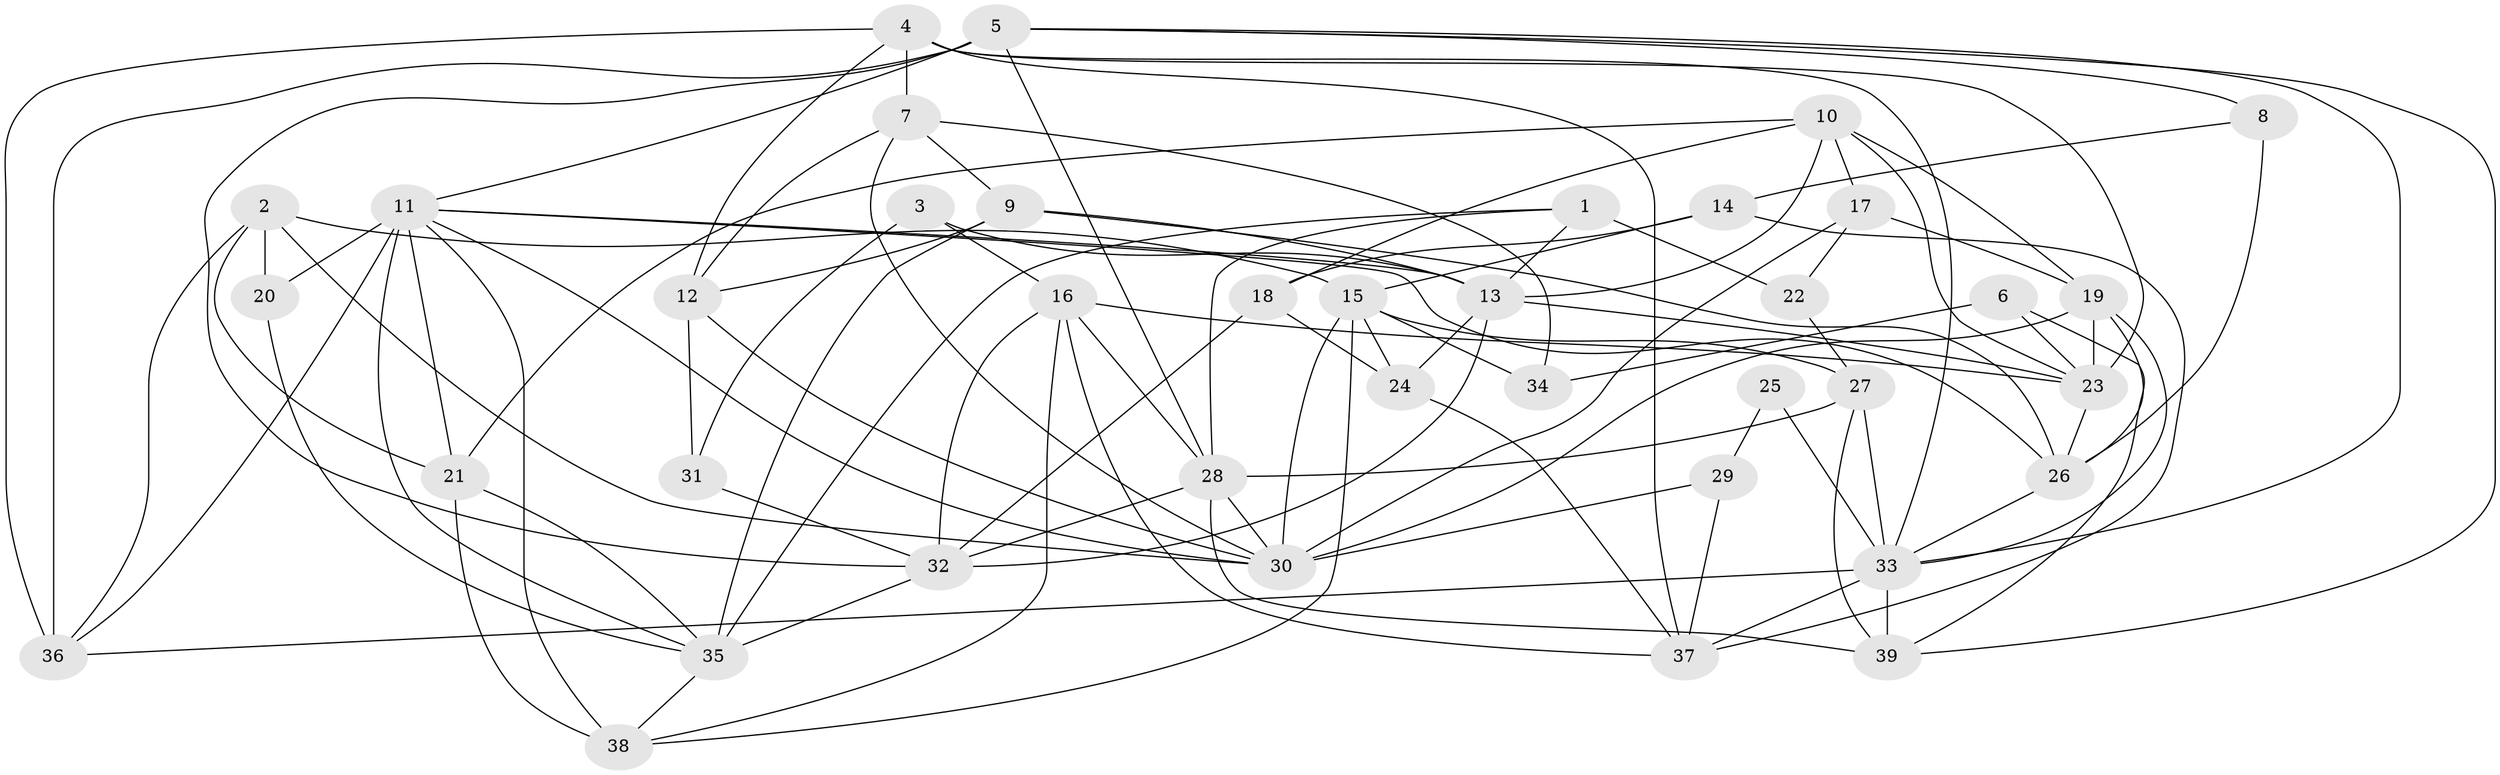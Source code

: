 // original degree distribution, {5: 0.14285714285714285, 4: 0.3246753246753247, 3: 0.2727272727272727, 7: 0.025974025974025976, 6: 0.09090909090909091, 8: 0.025974025974025976, 2: 0.11688311688311688}
// Generated by graph-tools (version 1.1) at 2025/02/03/09/25 03:02:12]
// undirected, 39 vertices, 102 edges
graph export_dot {
graph [start="1"]
  node [color=gray90,style=filled];
  1;
  2;
  3;
  4;
  5;
  6;
  7;
  8;
  9;
  10;
  11;
  12;
  13;
  14;
  15;
  16;
  17;
  18;
  19;
  20;
  21;
  22;
  23;
  24;
  25;
  26;
  27;
  28;
  29;
  30;
  31;
  32;
  33;
  34;
  35;
  36;
  37;
  38;
  39;
  1 -- 13 [weight=1.0];
  1 -- 22 [weight=2.0];
  1 -- 28 [weight=1.0];
  1 -- 35 [weight=1.0];
  2 -- 15 [weight=1.0];
  2 -- 20 [weight=1.0];
  2 -- 21 [weight=1.0];
  2 -- 30 [weight=1.0];
  2 -- 36 [weight=1.0];
  3 -- 13 [weight=1.0];
  3 -- 16 [weight=1.0];
  3 -- 31 [weight=1.0];
  4 -- 7 [weight=2.0];
  4 -- 12 [weight=1.0];
  4 -- 23 [weight=1.0];
  4 -- 33 [weight=1.0];
  4 -- 36 [weight=2.0];
  4 -- 37 [weight=1.0];
  5 -- 8 [weight=1.0];
  5 -- 11 [weight=1.0];
  5 -- 28 [weight=1.0];
  5 -- 32 [weight=2.0];
  5 -- 33 [weight=1.0];
  5 -- 36 [weight=2.0];
  5 -- 39 [weight=1.0];
  6 -- 23 [weight=1.0];
  6 -- 34 [weight=1.0];
  6 -- 39 [weight=1.0];
  7 -- 9 [weight=1.0];
  7 -- 12 [weight=1.0];
  7 -- 30 [weight=1.0];
  7 -- 34 [weight=2.0];
  8 -- 14 [weight=1.0];
  8 -- 26 [weight=1.0];
  9 -- 12 [weight=1.0];
  9 -- 13 [weight=1.0];
  9 -- 26 [weight=1.0];
  9 -- 35 [weight=2.0];
  10 -- 13 [weight=1.0];
  10 -- 17 [weight=1.0];
  10 -- 18 [weight=1.0];
  10 -- 19 [weight=1.0];
  10 -- 21 [weight=1.0];
  10 -- 23 [weight=1.0];
  11 -- 13 [weight=1.0];
  11 -- 20 [weight=1.0];
  11 -- 21 [weight=1.0];
  11 -- 26 [weight=1.0];
  11 -- 30 [weight=1.0];
  11 -- 35 [weight=1.0];
  11 -- 36 [weight=1.0];
  11 -- 38 [weight=1.0];
  12 -- 30 [weight=1.0];
  12 -- 31 [weight=1.0];
  13 -- 23 [weight=1.0];
  13 -- 24 [weight=1.0];
  13 -- 32 [weight=1.0];
  14 -- 15 [weight=1.0];
  14 -- 18 [weight=1.0];
  14 -- 37 [weight=1.0];
  15 -- 24 [weight=1.0];
  15 -- 27 [weight=1.0];
  15 -- 30 [weight=1.0];
  15 -- 34 [weight=1.0];
  15 -- 38 [weight=1.0];
  16 -- 23 [weight=1.0];
  16 -- 28 [weight=1.0];
  16 -- 32 [weight=1.0];
  16 -- 37 [weight=1.0];
  16 -- 38 [weight=1.0];
  17 -- 19 [weight=1.0];
  17 -- 22 [weight=1.0];
  17 -- 30 [weight=1.0];
  18 -- 24 [weight=1.0];
  18 -- 32 [weight=2.0];
  19 -- 23 [weight=2.0];
  19 -- 26 [weight=1.0];
  19 -- 30 [weight=1.0];
  19 -- 33 [weight=1.0];
  20 -- 35 [weight=1.0];
  21 -- 35 [weight=1.0];
  21 -- 38 [weight=2.0];
  22 -- 27 [weight=1.0];
  23 -- 26 [weight=1.0];
  24 -- 37 [weight=1.0];
  25 -- 29 [weight=1.0];
  25 -- 33 [weight=2.0];
  26 -- 33 [weight=1.0];
  27 -- 28 [weight=1.0];
  27 -- 33 [weight=1.0];
  27 -- 39 [weight=1.0];
  28 -- 30 [weight=1.0];
  28 -- 32 [weight=1.0];
  28 -- 39 [weight=1.0];
  29 -- 30 [weight=1.0];
  29 -- 37 [weight=1.0];
  31 -- 32 [weight=2.0];
  32 -- 35 [weight=1.0];
  33 -- 36 [weight=1.0];
  33 -- 37 [weight=1.0];
  33 -- 39 [weight=1.0];
  35 -- 38 [weight=1.0];
}
